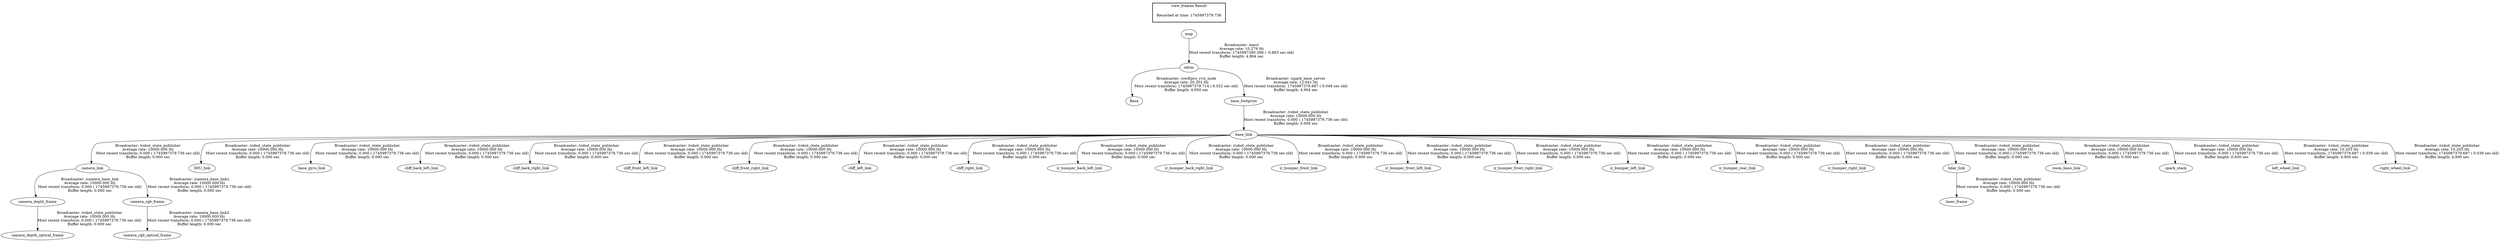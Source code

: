 digraph G {
"odom" -> "Base"[label="Broadcaster: /swiftpro_rviz_node\nAverage rate: 20.202 Hz\nMost recent transform: 1745997379.714 ( 0.022 sec old)\nBuffer length: 4.950 sec\n"];
"map" -> "odom"[label="Broadcaster: /amcl\nAverage rate: 10.279 Hz\nMost recent transform: 1745997380.599 ( -0.863 sec old)\nBuffer length: 4.864 sec\n"];
"camera_depth_frame" -> "camera_depth_optical_frame"[label="Broadcaster: /robot_state_publisher\nAverage rate: 10000.000 Hz\nMost recent transform: 0.000 ( 1745997379.736 sec old)\nBuffer length: 0.000 sec\n"];
"camera_link" -> "camera_depth_frame"[label="Broadcaster: /camera_base_link\nAverage rate: 10000.000 Hz\nMost recent transform: 0.000 ( 1745997379.736 sec old)\nBuffer length: 0.000 sec\n"];
"odom" -> "base_footprint"[label="Broadcaster: /spark_base_server\nAverage rate: 12.641 Hz\nMost recent transform: 1745997379.687 ( 0.049 sec old)\nBuffer length: 4.904 sec\n"];
"base_link" -> "IMU_link"[label="Broadcaster: /robot_state_publisher\nAverage rate: 10000.000 Hz\nMost recent transform: 0.000 ( 1745997379.736 sec old)\nBuffer length: 0.000 sec\n"];
"base_footprint" -> "base_link"[label="Broadcaster: /robot_state_publisher\nAverage rate: 10000.000 Hz\nMost recent transform: 0.000 ( 1745997379.736 sec old)\nBuffer length: 0.000 sec\n"];
"base_link" -> "base_gyro_link"[label="Broadcaster: /robot_state_publisher\nAverage rate: 10000.000 Hz\nMost recent transform: 0.000 ( 1745997379.736 sec old)\nBuffer length: 0.000 sec\n"];
"base_link" -> "camera_link"[label="Broadcaster: /robot_state_publisher\nAverage rate: 10000.000 Hz\nMost recent transform: 0.000 ( 1745997379.736 sec old)\nBuffer length: 0.000 sec\n"];
"camera_link" -> "camera_rgb_frame"[label="Broadcaster: /camera_base_link1\nAverage rate: 10000.000 Hz\nMost recent transform: 0.000 ( 1745997379.736 sec old)\nBuffer length: 0.000 sec\n"];
"camera_rgb_frame" -> "camera_rgb_optical_frame"[label="Broadcaster: /camera_base_link3\nAverage rate: 10000.000 Hz\nMost recent transform: 0.000 ( 1745997379.736 sec old)\nBuffer length: 0.000 sec\n"];
"base_link" -> "cliff_back_left_link"[label="Broadcaster: /robot_state_publisher\nAverage rate: 10000.000 Hz\nMost recent transform: 0.000 ( 1745997379.736 sec old)\nBuffer length: 0.000 sec\n"];
"base_link" -> "cliff_back_right_link"[label="Broadcaster: /robot_state_publisher\nAverage rate: 10000.000 Hz\nMost recent transform: 0.000 ( 1745997379.736 sec old)\nBuffer length: 0.000 sec\n"];
"base_link" -> "cliff_front_left_link"[label="Broadcaster: /robot_state_publisher\nAverage rate: 10000.000 Hz\nMost recent transform: 0.000 ( 1745997379.736 sec old)\nBuffer length: 0.000 sec\n"];
"base_link" -> "cliff_front_right_link"[label="Broadcaster: /robot_state_publisher\nAverage rate: 10000.000 Hz\nMost recent transform: 0.000 ( 1745997379.736 sec old)\nBuffer length: 0.000 sec\n"];
"base_link" -> "cliff_left_link"[label="Broadcaster: /robot_state_publisher\nAverage rate: 10000.000 Hz\nMost recent transform: 0.000 ( 1745997379.736 sec old)\nBuffer length: 0.000 sec\n"];
"base_link" -> "cliff_right_link"[label="Broadcaster: /robot_state_publisher\nAverage rate: 10000.000 Hz\nMost recent transform: 0.000 ( 1745997379.736 sec old)\nBuffer length: 0.000 sec\n"];
"base_link" -> "ir_bumper_back_left_link"[label="Broadcaster: /robot_state_publisher\nAverage rate: 10000.000 Hz\nMost recent transform: 0.000 ( 1745997379.736 sec old)\nBuffer length: 0.000 sec\n"];
"base_link" -> "ir_bumper_back_right_link"[label="Broadcaster: /robot_state_publisher\nAverage rate: 10000.000 Hz\nMost recent transform: 0.000 ( 1745997379.736 sec old)\nBuffer length: 0.000 sec\n"];
"base_link" -> "ir_bumper_front_link"[label="Broadcaster: /robot_state_publisher\nAverage rate: 10000.000 Hz\nMost recent transform: 0.000 ( 1745997379.736 sec old)\nBuffer length: 0.000 sec\n"];
"base_link" -> "ir_bumper_front_left_link"[label="Broadcaster: /robot_state_publisher\nAverage rate: 10000.000 Hz\nMost recent transform: 0.000 ( 1745997379.736 sec old)\nBuffer length: 0.000 sec\n"];
"base_link" -> "ir_bumper_front_right_link"[label="Broadcaster: /robot_state_publisher\nAverage rate: 10000.000 Hz\nMost recent transform: 0.000 ( 1745997379.736 sec old)\nBuffer length: 0.000 sec\n"];
"base_link" -> "ir_bumper_left_link"[label="Broadcaster: /robot_state_publisher\nAverage rate: 10000.000 Hz\nMost recent transform: 0.000 ( 1745997379.736 sec old)\nBuffer length: 0.000 sec\n"];
"base_link" -> "ir_bumper_rear_link"[label="Broadcaster: /robot_state_publisher\nAverage rate: 10000.000 Hz\nMost recent transform: 0.000 ( 1745997379.736 sec old)\nBuffer length: 0.000 sec\n"];
"base_link" -> "ir_bumper_right_link"[label="Broadcaster: /robot_state_publisher\nAverage rate: 10000.000 Hz\nMost recent transform: 0.000 ( 1745997379.736 sec old)\nBuffer length: 0.000 sec\n"];
"lidar_link" -> "laser_frame"[label="Broadcaster: /robot_state_publisher\nAverage rate: 10000.000 Hz\nMost recent transform: 0.000 ( 1745997379.736 sec old)\nBuffer length: 0.000 sec\n"];
"base_link" -> "lidar_link"[label="Broadcaster: /robot_state_publisher\nAverage rate: 10000.000 Hz\nMost recent transform: 0.000 ( 1745997379.736 sec old)\nBuffer length: 0.000 sec\n"];
"base_link" -> "room_base_link"[label="Broadcaster: /robot_state_publisher\nAverage rate: 10000.000 Hz\nMost recent transform: 0.000 ( 1745997379.736 sec old)\nBuffer length: 0.000 sec\n"];
"base_link" -> "spark_stack"[label="Broadcaster: /robot_state_publisher\nAverage rate: 10000.000 Hz\nMost recent transform: 0.000 ( 1745997379.736 sec old)\nBuffer length: 0.000 sec\n"];
"base_link" -> "left_wheel_link"[label="Broadcaster: /robot_state_publisher\nAverage rate: 10.203 Hz\nMost recent transform: 1745997379.697 ( 0.039 sec old)\nBuffer length: 4.900 sec\n"];
"base_link" -> "right_wheel_link"[label="Broadcaster: /robot_state_publisher\nAverage rate: 10.203 Hz\nMost recent transform: 1745997379.697 ( 0.039 sec old)\nBuffer length: 4.900 sec\n"];
edge [style=invis];
 subgraph cluster_legend { style=bold; color=black; label ="view_frames Result";
"Recorded at time: 1745997379.736"[ shape=plaintext ] ;
 }->"map";
}